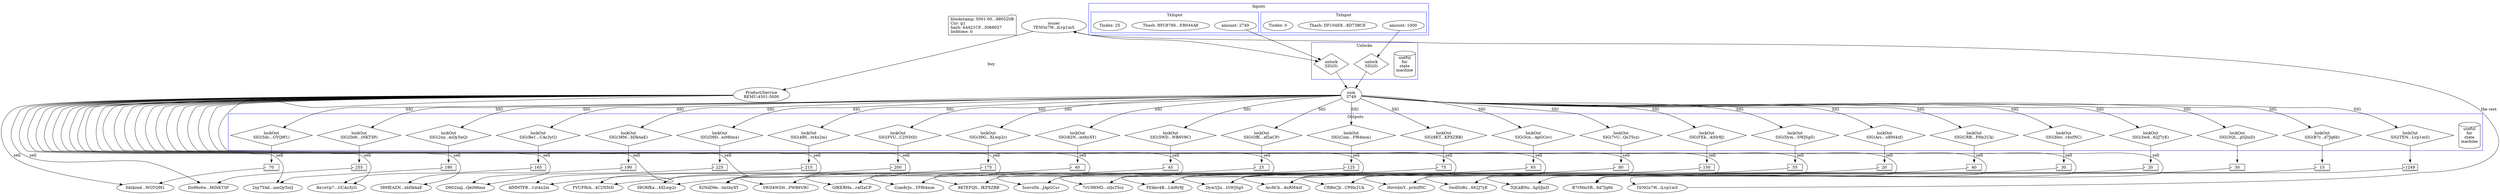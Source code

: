 digraph{
	graph [rankdir=TB];
	info [labeljust=l, shape=folder, label="blockstamp: 5001-00...980520B\lCur: g1\lhash: 4AA21CF...3068027\llocktime: 0\l", URL="/graphviz/svg/block/5001"];
	good [label="Product/Service\nREMU:4501:5000"];
	sum [label="sum\n3749"];
	{rank = same; good; sum;}

	subgraph cluster_inputs{
		label="Inputs";
		color=blue;
		labelloc=t;

	subgraph cluster_input972881482{
		graph [rankdir=LR];
		label="TxInput";
		input972881482 [label="amount: 2749"];
		thash972881482 [label="Thash: BFC8766...EB044A8"];
		tindex972881482 [label="Tindex: 25"];
	}

	subgraph cluster_input1959860931{
		graph [rankdir=LR];
		label="TxInput";
		input1959860931 [label="amount: 1000"];
		thash1959860931 [label="Thash: DF104E8...8D73BCE"];
		tindex1959860931 [label="Tindex: 0"];
	}
	}

	subgraph cluster_unlocks{
		label="Unlocks";
		color=blue;
		labelloc=t;
		dbu [label="useful\nfor\nstate\nmachine", shape=cylinder];
		unlock751766084 [label="unlock\nSIG(0)", shape=diamond];
		input972881482 -> unlock751766084 ;
		unlock770258539 [label="unlock\nSIG(0)", shape=diamond];
		input1959860931 -> unlock770258539 ;
	}

		unlock751766084 -> sum ;
		unlock770258539 -> sum ;

	subgraph cluster_outputs{
		label="Outputs";
		color=blue;
		labelloc=t;
		dbo [label="useful\nfor\nstate\nmachine", shape=cylinder];
		lockOut956729387 [label="lockOut\nSIG(39G...XLwp2r)", shape=diamond];
		lockOut1799742175 [label="lockOut\nSIG(Com...Ff64mm)", shape=diamond];
		lockOut1790658983 [label="lockOut\nSIG(5WD...WB6V9C)", shape=diamond];
		lockOut1915174678 [label="lockOut\nSIG(8KT...KPXZRB)", shape=diamond];
		lockOut2146285225 [label="lockOut\nSIG(5dz...GYQ9f1)", shape=diamond];
		lockOut997912721 [label="lockOut\nSIG(Do9...iNKT3P)", shape=diamond];
		lockOut188506152 [label="lockOut\nSIG(2ny...mQy5nQ)", shape=diamond];
		lockOut1076376022 [label="lockOut\nSIG(Be1...CAz3yG)", shape=diamond];
		lockOut1382190980 [label="lockOut\nSIG(38M...bDk4aE)", shape=diamond];
		lockOut1055920929 [label="lockOut\nSIG(D9D...eiM6mx)", shape=diamond];
		lockOut1445272055 [label="lockOut\nSIG(4fH...zt4n2m)", shape=diamond];
		lockOut1459762276 [label="lockOut\nSIG(FVU...C2N5tD)", shape=diamond];
		lockOut299540399 [label="lockOut\nSIG(82N...mtbyXY)", shape=diamond];
		lockOut797831086 [label="lockOut\nSIG(GfK...af2aCP)", shape=diamond];
		lockOut1360634121 [label="lockOut\nSIG(5cn...ApGCsv)", shape=diamond];
		lockOut394141274 [label="lockOut\nSIG(7vU...QuT5cz)", shape=diamond];
		lockOut1386007805 [label="lockOut\nSIG(FEk...4iHr9J)", shape=diamond];
		lockOut304916895 [label="lockOut\nSIG(Dym...SWJSg5)", shape=diamond];
		lockOut245453626 [label="lockOut\nSIG(Arc...nRM4zf)", shape=diamond];
		lockOut1766457466 [label="lockOut\nSIG(CRB...PHx2Uk)", shape=diamond];
		lockOut1560658570 [label="lockOut\nSIG(Hov...vbzfNC)", shape=diamond];
		lockOut705886436 [label="lockOut\nSIG(3wd...62J7yE)", shape=diamond];
		lockOut783173151 [label="lockOut\nSIG(3QL...pSJinD)", shape=diamond];
		lockOut392088160 [label="lockOut\nSIG(B7r...d7Jq6b)", shape=diamond];
		lockOut1681673107 [label="lockOut\nSIG(TEN...Lvp1mS)", shape=diamond];
	}
		amountOut956729387 [label="175", shape=signature];
		sum -> lockOut956729387 [label="SIG",weight=10];
		_dest39GRfKaXUrT6gzNaxipnzbgj9zNBfLaRCfHS54XLwp2r [label="39GRfKa...4XLwp2r", weight=0];
		amountOut956729387 -> _dest39GRfKaXUrT6gzNaxipnzbgj9zNBfLaRCfHS54XLwp2r [weight=0];
		good -> _dest39GRfKaXUrT6gzNaxipnzbgj9zNBfLaRCfHS54XLwp2r[label="sell", weight=0];
		lockOut956729387 -> amountOut956729387;
		amountOut1799742175 [label="125", shape=signature];
		sum -> lockOut1799742175 [label="SIG",weight=10];
		_destCom8rJukCozHZyFao6AheSsfDQdPApxQRnz7QYFf64mm [label="Com8rJu...YFf64mm", weight=0];
		amountOut1799742175 -> _destCom8rJukCozHZyFao6AheSsfDQdPApxQRnz7QYFf64mm [weight=0];
		good -> _destCom8rJukCozHZyFao6AheSsfDQdPApxQRnz7QYFf64mm[label="sell", weight=0];
		lockOut1799742175 -> amountOut1799742175;
		amountOut1790658983 [label="45", shape=signature];
		sum -> lockOut1790658983 [label="SIG",weight=10];
		_dest5WD4WSHE96ySreSwQFXPqaKaKcwboRNApiPHjPWB6V9C [label="5WD4WSH...PWB6V9C", weight=0];
		amountOut1790658983 -> _dest5WD4WSHE96ySreSwQFXPqaKaKcwboRNApiPHjPWB6V9C [weight=0];
		good -> _dest5WD4WSHE96ySreSwQFXPqaKaKcwboRNApiPHjPWB6V9C[label="sell", weight=0];
		lockOut1790658983 -> amountOut1790658983;
		amountOut1915174678 [label="75", shape=signature];
		sum -> lockOut1915174678 [label="SIG",weight=10];
		_dest8KTEFQS78HwEz1NK627rNsYwENxNXJyvtyMAyfKPXZRB [label="8KTEFQS...fKPXZRB", weight=0];
		amountOut1915174678 -> _dest8KTEFQS78HwEz1NK627rNsYwENxNXJyvtyMAyfKPXZRB [weight=0];
		good -> _dest8KTEFQS78HwEz1NK627rNsYwENxNXJyvtyMAyfKPXZRB[label="sell", weight=0];
		lockOut1915174678 -> amountOut1915174678;
		amountOut2146285225 [label="70", shape=signature];
		sum -> lockOut2146285225 [label="SIG",weight=10];
		_dest5dzkzedBWdeqTFCaD7AkKPMPusfRUL1XyFNJWWGYQ9f1 [label="5dzkzed...WGYQ9f1", weight=0];
		amountOut2146285225 -> _dest5dzkzedBWdeqTFCaD7AkKPMPusfRUL1XyFNJWWGYQ9f1 [weight=0];
		good -> _dest5dzkzedBWdeqTFCaD7AkKPMPusfRUL1XyFNJWWGYQ9f1[label="sell", weight=0];
		lockOut2146285225 -> amountOut2146285225;
		amountOut997912721 [label="255", shape=signature];
		sum -> lockOut997912721 [label="SIG",weight=10];
		_destDo99s6wQR2JLfhirPdpAERSjNbmjjECzGxHNJMiNKT3P [label="Do99s6w...MiNKT3P", weight=0];
		amountOut997912721 -> _destDo99s6wQR2JLfhirPdpAERSjNbmjjECzGxHNJMiNKT3P [weight=0];
		good -> _destDo99s6wQR2JLfhirPdpAERSjNbmjjECzGxHNJMiNKT3P[label="sell", weight=0];
		lockOut997912721 -> amountOut997912721;
		amountOut188506152 [label="190", shape=signature];
		sum -> lockOut188506152 [label="SIG",weight=10];
		_dest2ny7YAdmzReQxAayyJZsyVYwYhVyax2thKcGknmQy5nQ [label="2ny7YAd...nmQy5nQ", weight=0];
		amountOut188506152 -> _dest2ny7YAdmzReQxAayyJZsyVYwYhVyax2thKcGknmQy5nQ [weight=0];
		good -> _dest2ny7YAdmzReQxAayyJZsyVYwYhVyax2thKcGknmQy5nQ[label="sell", weight=0];
		lockOut188506152 -> amountOut188506152;
		amountOut1076376022 [label="165", shape=signature];
		sum -> lockOut1076376022 [label="SIG",weight=10];
		_destBe1eVp7etVfA7cT6er6dcJ9d5KxGJVY2tzCGGCAz3yG [label="Be1eVp7...GCAz3yG", weight=0];
		amountOut1076376022 -> _destBe1eVp7etVfA7cT6er6dcJ9d5KxGJVY2tzCGGCAz3yG [weight=0];
		good -> _destBe1eVp7etVfA7cT6er6dcJ9d5KxGJVY2tzCGGCAz3yG[label="sell", weight=0];
		lockOut1076376022 -> amountOut1076376022;
		amountOut1382190980 [label="190", shape=signature];
		sum -> lockOut1382190980 [label="SIG",weight=10];
		_dest38MEAZN68Pz1DTvT3tqgxx4yQP6snJCQhPqEFxbDk4aE [label="38MEAZN...xbDk4aE", weight=0];
		amountOut1382190980 -> _dest38MEAZN68Pz1DTvT3tqgxx4yQP6snJCQhPqEFxbDk4aE [weight=0];
		good -> _dest38MEAZN68Pz1DTvT3tqgxx4yQP6snJCQhPqEFxbDk4aE[label="sell", weight=0];
		lockOut1382190980 -> amountOut1382190980;
		amountOut1055920929 [label="225", shape=signature];
		sum -> lockOut1055920929 [label="SIG",weight=10];
		_destD9D2zaJoWYWveii1JRYLVK3J4Z7ZH3QczoKrnQeiM6mx [label="D9D2zaJ...QeiM6mx", weight=0];
		amountOut1055920929 -> _destD9D2zaJoWYWveii1JRYLVK3J4Z7ZH3QczoKrnQeiM6mx [weight=0];
		good -> _destD9D2zaJoWYWveii1JRYLVK3J4Z7ZH3QczoKrnQeiM6mx[label="sell", weight=0];
		lockOut1055920929 -> amountOut1055920929;
		amountOut1445272055 [label="215", shape=signature];
		sum -> lockOut1445272055 [label="SIG",weight=10];
		_dest4fHMTFBMo5sTQEc5p1CNWz28S4mnnqdUBmECq1zt4n2m [label="4fHMTFB...1zt4n2m", weight=0];
		amountOut1445272055 -> _dest4fHMTFBMo5sTQEc5p1CNWz28S4mnnqdUBmECq1zt4n2m [weight=0];
		good -> _dest4fHMTFBMo5sTQEc5p1CNWz28S4mnnqdUBmECq1zt4n2m[label="sell", weight=0];
		lockOut1445272055 -> amountOut1445272055;
		amountOut1459762276 [label="200", shape=signature];
		sum -> lockOut1459762276 [label="SIG",weight=10];
		_destFVUFRrk1K5TQGsY7PRLwqHgdHRoHrwb1hcucp4C2N5tD [label="FVUFRrk...4C2N5tD", weight=0];
		amountOut1459762276 -> _destFVUFRrk1K5TQGsY7PRLwqHgdHRoHrwb1hcucp4C2N5tD [weight=0];
		good -> _destFVUFRrk1K5TQGsY7PRLwqHgdHRoHrwb1hcucp4C2N5tD[label="sell", weight=0];
		lockOut1459762276 -> amountOut1459762276;
		amountOut299540399 [label="40", shape=signature];
		sum -> lockOut299540399 [label="SIG",weight=10];
		_dest82NdD9eEbXSjRJXeJdqf56xkpu6taTfTeEqtAtmtbyXY [label="82NdD9e...tmtbyXY", weight=0];
		amountOut299540399 -> _dest82NdD9eEbXSjRJXeJdqf56xkpu6taTfTeEqtAtmtbyXY [weight=0];
		good -> _dest82NdD9eEbXSjRJXeJdqf56xkpu6taTfTeEqtAtmtbyXY[label="sell", weight=0];
		lockOut299540399 -> amountOut299540399;
		amountOut797831086 [label="25", shape=signature];
		sum -> lockOut797831086 [label="SIG",weight=10];
		_destGfKERHnJTYzKhKUma5h1uWhetbA8yHKymhVH2raf2aCP [label="GfKERHn...raf2aCP", weight=0];
		amountOut797831086 -> _destGfKERHnJTYzKhKUma5h1uWhetbA8yHKymhVH2raf2aCP [weight=0];
		good -> _destGfKERHnJTYzKhKUma5h1uWhetbA8yHKymhVH2raf2aCP[label="sell", weight=0];
		lockOut797831086 -> amountOut797831086;
		amountOut1360634121 [label="65", shape=signature];
		sum -> lockOut1360634121 [label="SIG",weight=10];
		_dest5cnvo5bmR8QbtyNVnkDXWq6n5My6oNLd1o6auJApGCsv [label="5cnvo5b...JApGCsv", weight=0];
		amountOut1360634121 -> _dest5cnvo5bmR8QbtyNVnkDXWq6n5My6oNLd1o6auJApGCsv [weight=0];
		good -> _dest5cnvo5bmR8QbtyNVnkDXWq6n5My6oNLd1o6auJApGCsv[label="sell", weight=0];
		lockOut1360634121 -> amountOut1360634121;
		amountOut394141274 [label="80", shape=signature];
		sum -> lockOut394141274 [label="SIG",weight=10];
		_dest7vU9BMDhN6fBuRa2iK3JRbC6pqQKb4qDMGsFcQuT5cz [label="7vU9BMD...cQuT5cz", weight=0];
		amountOut394141274 -> _dest7vU9BMDhN6fBuRa2iK3JRbC6pqQKb4qDMGsFcQuT5cz [weight=0];
		good -> _dest7vU9BMDhN6fBuRa2iK3JRbC6pqQKb4qDMGsFcQuT5cz[label="sell", weight=0];
		lockOut394141274 -> amountOut394141274;
		amountOut1386007805 [label="150", shape=signature];
		sum -> lockOut1386007805 [label="SIG",weight=10];
		_destFEkbc4BfJukSWnCU6Hed6dgwwTuPFTVdgz5LpL4iHr9J [label="FEkbc4B...L4iHr9J", weight=0];
		amountOut1386007805 -> _destFEkbc4BfJukSWnCU6Hed6dgwwTuPFTVdgz5LpL4iHr9J [weight=0];
		good -> _destFEkbc4BfJukSWnCU6Hed6dgwwTuPFTVdgz5LpL4iHr9J[label="sell", weight=0];
		lockOut1386007805 -> amountOut1386007805;
		amountOut304916895 [label="55", shape=signature];
		sum -> lockOut304916895 [label="SIG",weight=10];
		_destDymYJziyjC9pyupKNxT9iukEKrnFSGNCLnxFQtSWJSg5 [label="DymYJzi...tSWJSg5", weight=0];
		amountOut304916895 -> _destDymYJziyjC9pyupKNxT9iukEKrnFSGNCLnxFQtSWJSg5 [weight=0];
		good -> _destDymYJziyjC9pyupKNxT9iukEKrnFSGNCLnxFQtSWJSg5[label="sell", weight=0];
		lockOut304916895 -> amountOut304916895;
		amountOut245453626 [label="20", shape=signature];
		sum -> lockOut245453626 [label="SIG",weight=10];
		_destArcfiCb3FWBonodGtiznCdBdCH5EJTLUdAFHR4nRM4zf [label="ArcfiCb...4nRM4zf", weight=0];
		amountOut245453626 -> _destArcfiCb3FWBonodGtiznCdBdCH5EJTLUdAFHR4nRM4zf [weight=0];
		good -> _destArcfiCb3FWBonodGtiznCdBdCH5EJTLUdAFHR4nRM4zf[label="sell", weight=0];
		lockOut245453626 -> amountOut245453626;
		amountOut1766457466 [label="40", shape=signature];
		sum -> lockOut1766457466 [label="SIG",weight=10];
		_destCRBxCJrTA6tmHsgt9cQh9SHcCc8w8q95YTp38CPHx2Uk [label="CRBxCJr...CPHx2Uk", weight=0];
		amountOut1766457466 -> _destCRBxCJrTA6tmHsgt9cQh9SHcCc8w8q95YTp38CPHx2Uk [weight=0];
		good -> _destCRBxCJrTA6tmHsgt9cQh9SHcCc8w8q95YTp38CPHx2Uk[label="sell", weight=0];
		lockOut1766457466 -> amountOut1766457466;
		amountOut1560658570 [label="30", shape=signature];
		sum -> lockOut1560658570 [label="SIG",weight=10];
		_destHovtdmYvNzwi9e2YTXaE4gr53czvEodDFXxgupvbzfNC [label="HovtdmY...pvbzfNC", weight=0];
		amountOut1560658570 -> _destHovtdmYvNzwi9e2YTXaE4gr53czvEodDFXxgupvbzfNC [weight=0];
		good -> _destHovtdmYvNzwi9e2YTXaE4gr53czvEodDFXxgupvbzfNC[label="sell", weight=0];
		lockOut1560658570 -> amountOut1560658570;
		amountOut705886436 [label="20", shape=signature];
		sum -> lockOut705886436 [label="SIG",weight=10];
		_dest3wdDzBz18mWupx1UChMnhky2Nut3XVnyn9U7Y662J7yE [label="3wdDzBz...662J7yE", weight=0];
		amountOut705886436 -> _dest3wdDzBz18mWupx1UChMnhky2Nut3XVnyn9U7Y662J7yE [weight=0];
		good -> _dest3wdDzBz18mWupx1UChMnhky2Nut3XVnyn9U7Y662J7yE[label="sell", weight=0];
		lockOut705886436 -> amountOut705886436;
		amountOut783173151 [label="30", shape=signature];
		sum -> lockOut783173151 [label="SIG",weight=10];
		_dest3QLkBNoCNJENY8HyCDh1kDG2UKdg3q66z1Q91hpSJinD [label="3QLkBNo...hpSJinD", weight=0];
		amountOut783173151 -> _dest3QLkBNoCNJENY8HyCDh1kDG2UKdg3q66z1Q91hpSJinD [weight=0];
		good -> _dest3QLkBNoCNJENY8HyCDh1kDG2UKdg3q66z1Q91hpSJinD[label="sell", weight=0];
		lockOut783173151 -> amountOut783173151;
		amountOut392088160 [label="15", shape=signature];
		sum -> lockOut392088160 [label="SIG",weight=10];
		_destB7rMmSRuFEt5dGX7hPNNC1KLm45eSoXT7WSfU6d7Jq6b [label="B7rMmSR...6d7Jq6b", weight=0];
		amountOut392088160 -> _destB7rMmSRuFEt5dGX7hPNNC1KLm45eSoXT7WSfU6d7Jq6b [weight=0];
		good -> _destB7rMmSRuFEt5dGX7hPNNC1KLm45eSoXT7WSfU6d7Jq6b[label="sell", weight=0];
		lockOut392088160 -> amountOut392088160;
		amountOut1681673107 [label="1249", shape=signature];
		sum -> lockOut1681673107 [label="SIG",weight=10];
		_destTENGx7WtzFsTXwnbrPEvb6odX2WnqYcnnrjiiLvp1mS [label="TENGx7W...iLvp1mS", weight=0];
		amountOut1681673107 -> _destTENGx7WtzFsTXwnbrPEvb6odX2WnqYcnnrjiiLvp1mS [weight=0];
		_TENGx7WtzFsTXwnbrPEvb6odX2WnqYcnnrjiiLvp1mS -> _destTENGx7WtzFsTXwnbrPEvb6odX2WnqYcnnrjiiLvp1mS [weight=0, dir=back, label="the rest"];
		lockOut1681673107 -> amountOut1681673107;
	_TENGx7WtzFsTXwnbrPEvb6odX2WnqYcnnrjiiLvp1mS [label="issuer\nTENGx7W...iLvp1mS"];
	_TENGx7WtzFsTXwnbrPEvb6odX2WnqYcnnrjiiLvp1mS -> unlock751766084 [weight=0];
	_TENGx7WtzFsTXwnbrPEvb6odX2WnqYcnnrjiiLvp1mS -> good [label="buy", weight=0];

}
